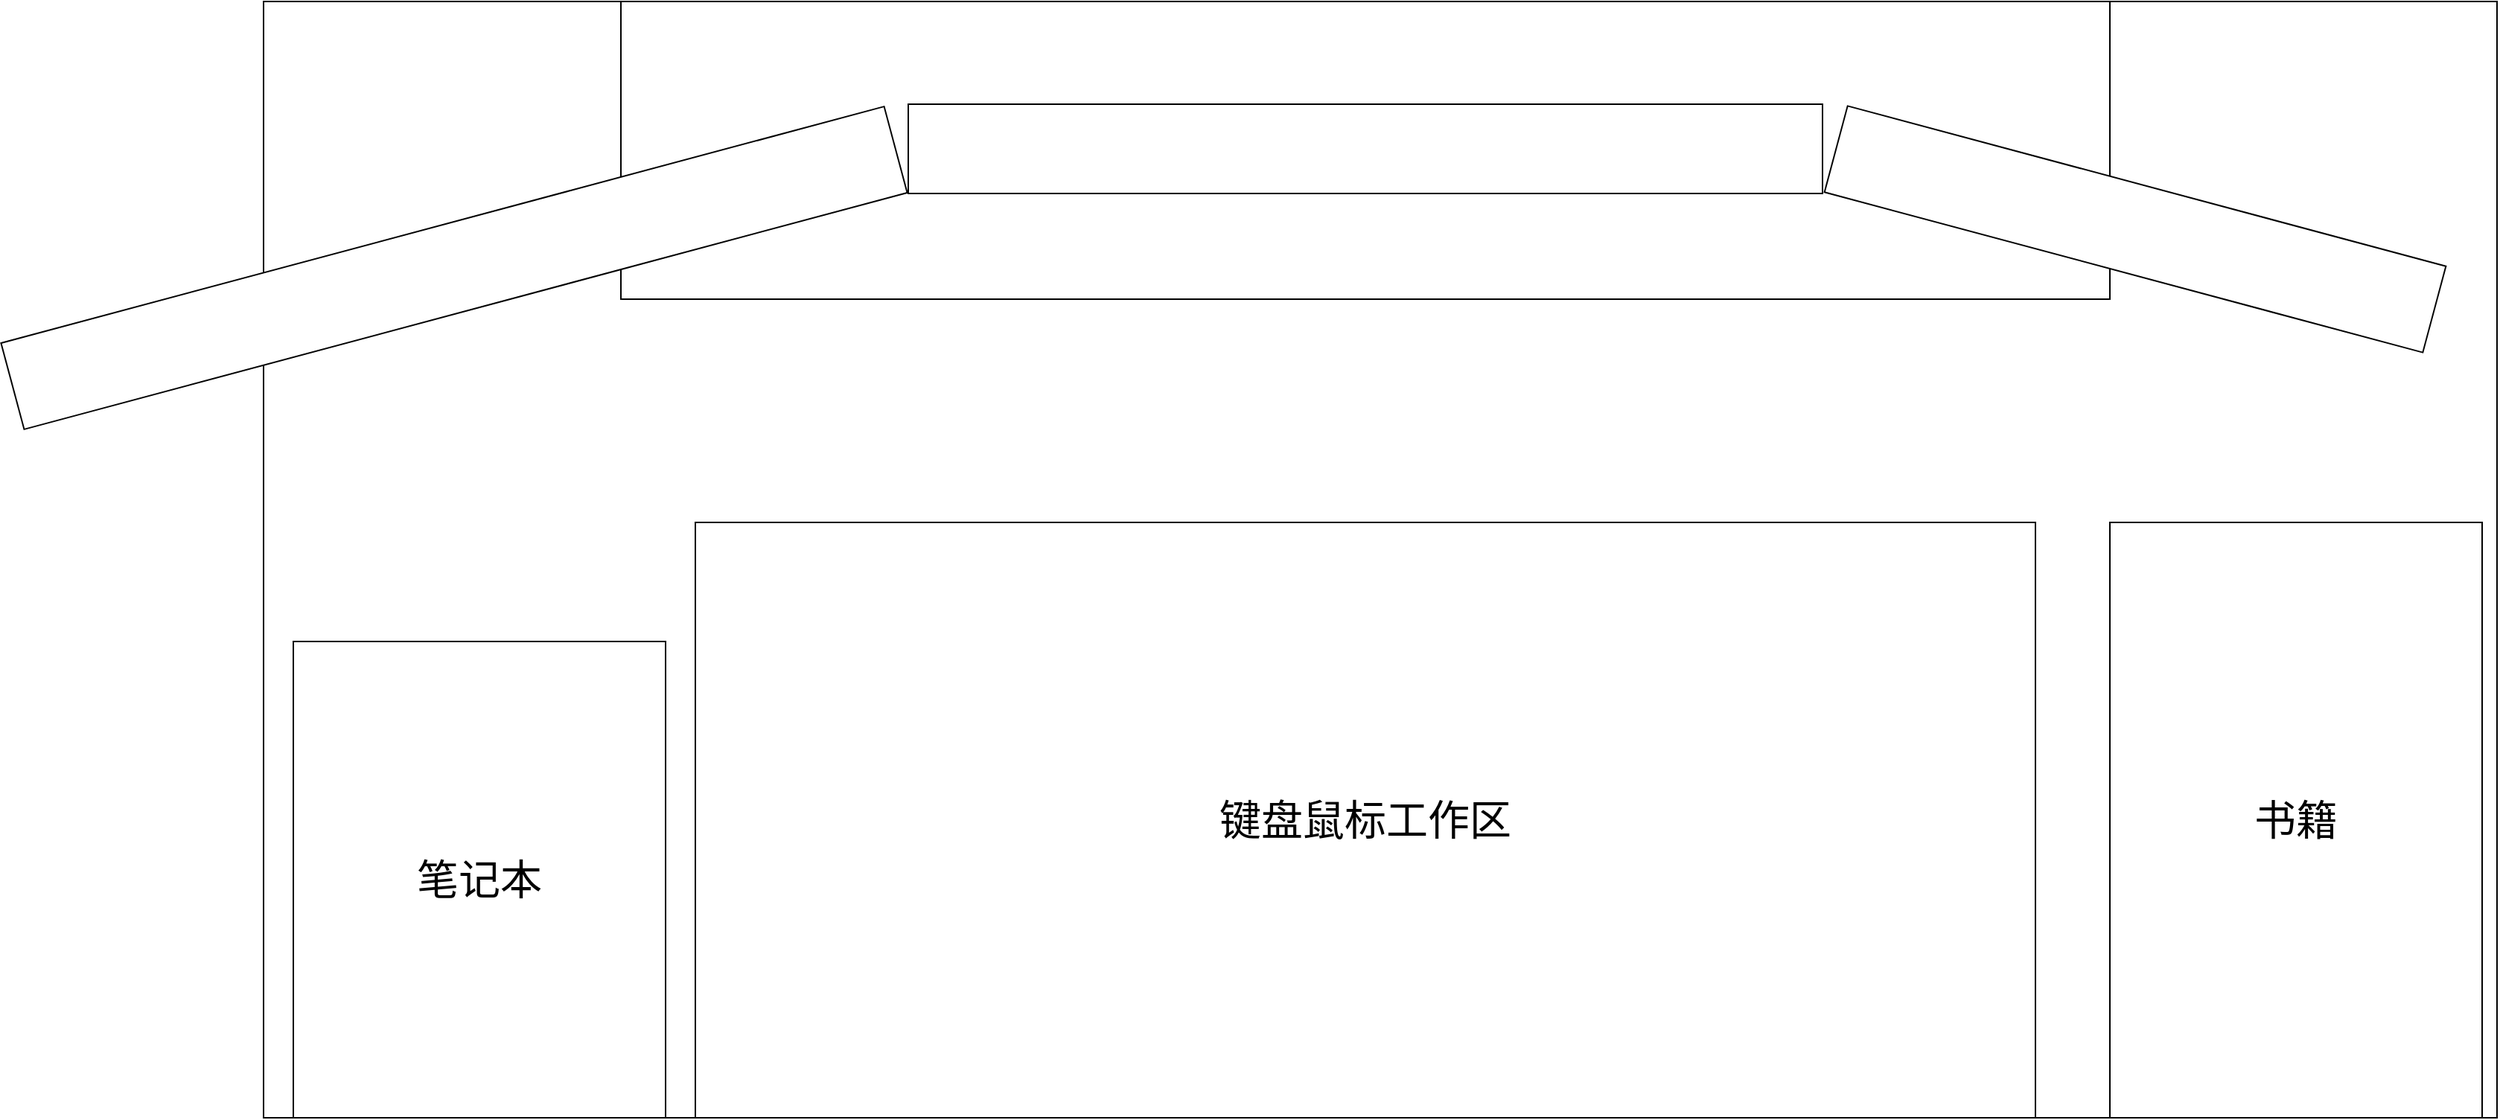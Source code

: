 <mxfile version="14.7.6" type="github">
  <diagram id="hp4ZRXiw3dxKqSJ8gFgZ" name="第 1 页">
    <mxGraphModel dx="2516" dy="970" grid="1" gridSize="10" guides="1" tooltips="1" connect="1" arrows="1" fold="1" page="1" pageScale="1" pageWidth="827" pageHeight="1169" math="0" shadow="0">
      <root>
        <mxCell id="0" />
        <mxCell id="1" parent="0" />
        <mxCell id="8ud5yvN5_ogS2cvak7CM-2" value="" style="rounded=0;whiteSpace=wrap;html=1;" parent="1" vertex="1">
          <mxGeometry x="90" y="121" width="1500" height="750" as="geometry" />
        </mxCell>
        <mxCell id="8ud5yvN5_ogS2cvak7CM-3" value="" style="rounded=0;whiteSpace=wrap;html=1;" parent="1" vertex="1">
          <mxGeometry x="330" y="121" width="1000" height="200" as="geometry" />
        </mxCell>
        <mxCell id="8ud5yvN5_ogS2cvak7CM-4" value="" style="rounded=0;whiteSpace=wrap;html=1;" parent="1" vertex="1">
          <mxGeometry x="523" y="190" width="614" height="60" as="geometry" />
        </mxCell>
        <mxCell id="8ud5yvN5_ogS2cvak7CM-5" value="" style="rounded=0;whiteSpace=wrap;html=1;rotation=-15;" parent="1" vertex="1">
          <mxGeometry x="-89" y="270" width="614" height="60" as="geometry" />
        </mxCell>
        <mxCell id="8ud5yvN5_ogS2cvak7CM-6" value="" style="rounded=0;whiteSpace=wrap;html=1;rotation=15;" parent="1" vertex="1">
          <mxGeometry x="1139" y="244" width="416" height="60" as="geometry" />
        </mxCell>
        <mxCell id="8ud5yvN5_ogS2cvak7CM-7" value="键盘鼠标工作区" style="rounded=0;whiteSpace=wrap;html=1;fontSize=28;" parent="1" vertex="1">
          <mxGeometry x="380" y="471" width="900" height="400" as="geometry" />
        </mxCell>
        <mxCell id="8ud5yvN5_ogS2cvak7CM-8" value="书籍" style="rounded=0;whiteSpace=wrap;html=1;fontSize=28;" parent="1" vertex="1">
          <mxGeometry x="1330" y="471" width="250" height="400" as="geometry" />
        </mxCell>
        <mxCell id="8ud5yvN5_ogS2cvak7CM-10" value="笔记本" style="rounded=0;whiteSpace=wrap;html=1;fontSize=28;" parent="1" vertex="1">
          <mxGeometry x="110" y="551" width="250" height="320" as="geometry" />
        </mxCell>
      </root>
    </mxGraphModel>
  </diagram>
</mxfile>
